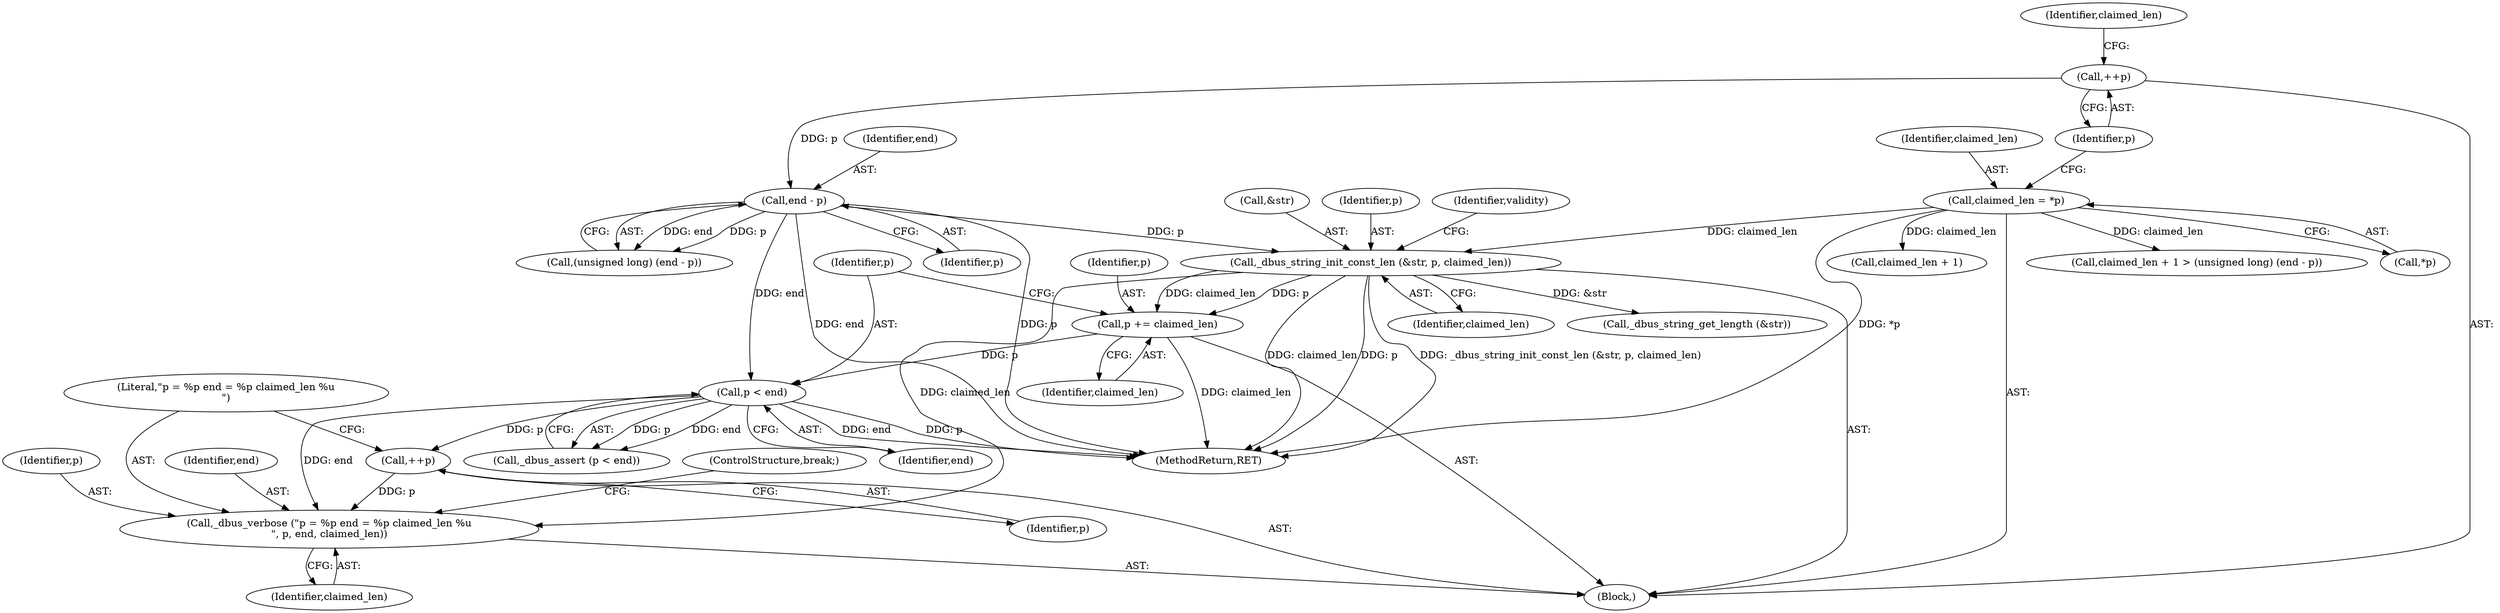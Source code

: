 digraph "0_dbus_7d65a3a6ed8815e34a99c680ac3869fde49dbbd4@pointer" {
"1000550" [label="(Call,_dbus_verbose (\"p = %p end = %p claimed_len %u\n\", p, end, claimed_len))"];
"1000548" [label="(Call,++p)"];
"1000538" [label="(Call,p < end)"];
"1000534" [label="(Call,p += claimed_len)"];
"1000514" [label="(Call,_dbus_string_init_const_len (&str, p, claimed_len))"];
"1000509" [label="(Call,end - p)"];
"1000500" [label="(Call,++p)"];
"1000496" [label="(Call,claimed_len = *p)"];
"1000509" [label="(Call,end - p)"];
"1000497" [label="(Identifier,claimed_len)"];
"1000503" [label="(Call,claimed_len + 1 > (unsigned long) (end - p))"];
"1000500" [label="(Call,++p)"];
"1000552" [label="(Identifier,p)"];
"1000540" [label="(Identifier,end)"];
"1000496" [label="(Call,claimed_len = *p)"];
"1000517" [label="(Identifier,p)"];
"1000553" [label="(Identifier,end)"];
"1000498" [label="(Call,*p)"];
"1000518" [label="(Identifier,claimed_len)"];
"1000505" [label="(Identifier,claimed_len)"];
"1000535" [label="(Identifier,p)"];
"1000520" [label="(Identifier,validity)"];
"1000504" [label="(Call,claimed_len + 1)"];
"1000538" [label="(Call,p < end)"];
"1000536" [label="(Identifier,claimed_len)"];
"1000492" [label="(Block,)"];
"1000548" [label="(Call,++p)"];
"1000501" [label="(Identifier,p)"];
"1000511" [label="(Identifier,p)"];
"1000554" [label="(Identifier,claimed_len)"];
"1000539" [label="(Identifier,p)"];
"1000549" [label="(Identifier,p)"];
"1000514" [label="(Call,_dbus_string_init_const_len (&str, p, claimed_len))"];
"1000551" [label="(Literal,\"p = %p end = %p claimed_len %u\n\")"];
"1000507" [label="(Call,(unsigned long) (end - p))"];
"1000537" [label="(Call,_dbus_assert (p < end))"];
"1000525" [label="(Call,_dbus_string_get_length (&str))"];
"1000550" [label="(Call,_dbus_verbose (\"p = %p end = %p claimed_len %u\n\", p, end, claimed_len))"];
"1000510" [label="(Identifier,end)"];
"1000534" [label="(Call,p += claimed_len)"];
"1000770" [label="(MethodReturn,RET)"];
"1000515" [label="(Call,&str)"];
"1000555" [label="(ControlStructure,break;)"];
"1000550" -> "1000492"  [label="AST: "];
"1000550" -> "1000554"  [label="CFG: "];
"1000551" -> "1000550"  [label="AST: "];
"1000552" -> "1000550"  [label="AST: "];
"1000553" -> "1000550"  [label="AST: "];
"1000554" -> "1000550"  [label="AST: "];
"1000555" -> "1000550"  [label="CFG: "];
"1000548" -> "1000550"  [label="DDG: p"];
"1000538" -> "1000550"  [label="DDG: end"];
"1000514" -> "1000550"  [label="DDG: claimed_len"];
"1000548" -> "1000492"  [label="AST: "];
"1000548" -> "1000549"  [label="CFG: "];
"1000549" -> "1000548"  [label="AST: "];
"1000551" -> "1000548"  [label="CFG: "];
"1000538" -> "1000548"  [label="DDG: p"];
"1000538" -> "1000537"  [label="AST: "];
"1000538" -> "1000540"  [label="CFG: "];
"1000539" -> "1000538"  [label="AST: "];
"1000540" -> "1000538"  [label="AST: "];
"1000537" -> "1000538"  [label="CFG: "];
"1000538" -> "1000770"  [label="DDG: end"];
"1000538" -> "1000770"  [label="DDG: p"];
"1000538" -> "1000537"  [label="DDG: p"];
"1000538" -> "1000537"  [label="DDG: end"];
"1000534" -> "1000538"  [label="DDG: p"];
"1000509" -> "1000538"  [label="DDG: end"];
"1000534" -> "1000492"  [label="AST: "];
"1000534" -> "1000536"  [label="CFG: "];
"1000535" -> "1000534"  [label="AST: "];
"1000536" -> "1000534"  [label="AST: "];
"1000539" -> "1000534"  [label="CFG: "];
"1000534" -> "1000770"  [label="DDG: claimed_len"];
"1000514" -> "1000534"  [label="DDG: claimed_len"];
"1000514" -> "1000534"  [label="DDG: p"];
"1000514" -> "1000492"  [label="AST: "];
"1000514" -> "1000518"  [label="CFG: "];
"1000515" -> "1000514"  [label="AST: "];
"1000517" -> "1000514"  [label="AST: "];
"1000518" -> "1000514"  [label="AST: "];
"1000520" -> "1000514"  [label="CFG: "];
"1000514" -> "1000770"  [label="DDG: _dbus_string_init_const_len (&str, p, claimed_len)"];
"1000514" -> "1000770"  [label="DDG: claimed_len"];
"1000514" -> "1000770"  [label="DDG: p"];
"1000509" -> "1000514"  [label="DDG: p"];
"1000496" -> "1000514"  [label="DDG: claimed_len"];
"1000514" -> "1000525"  [label="DDG: &str"];
"1000509" -> "1000507"  [label="AST: "];
"1000509" -> "1000511"  [label="CFG: "];
"1000510" -> "1000509"  [label="AST: "];
"1000511" -> "1000509"  [label="AST: "];
"1000507" -> "1000509"  [label="CFG: "];
"1000509" -> "1000770"  [label="DDG: p"];
"1000509" -> "1000770"  [label="DDG: end"];
"1000509" -> "1000507"  [label="DDG: end"];
"1000509" -> "1000507"  [label="DDG: p"];
"1000500" -> "1000509"  [label="DDG: p"];
"1000500" -> "1000492"  [label="AST: "];
"1000500" -> "1000501"  [label="CFG: "];
"1000501" -> "1000500"  [label="AST: "];
"1000505" -> "1000500"  [label="CFG: "];
"1000496" -> "1000492"  [label="AST: "];
"1000496" -> "1000498"  [label="CFG: "];
"1000497" -> "1000496"  [label="AST: "];
"1000498" -> "1000496"  [label="AST: "];
"1000501" -> "1000496"  [label="CFG: "];
"1000496" -> "1000770"  [label="DDG: *p"];
"1000496" -> "1000503"  [label="DDG: claimed_len"];
"1000496" -> "1000504"  [label="DDG: claimed_len"];
}
